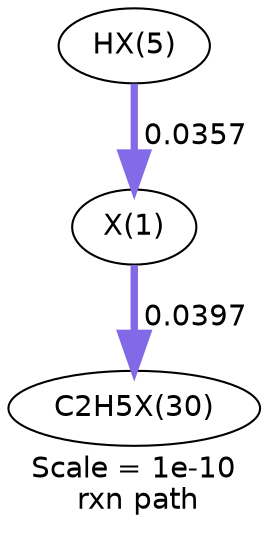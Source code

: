 digraph reaction_paths {
center=1;
s48 -> s47[fontname="Helvetica", style="setlinewidth(3.48)", arrowsize=1.74, color="0.7, 0.536, 0.9"
, label=" 0.0357"];
s47 -> s52[fontname="Helvetica", style="setlinewidth(3.56)", arrowsize=1.78, color="0.7, 0.54, 0.9"
, label=" 0.0397"];
s47 [ fontname="Helvetica", label="X(1)"];
s48 [ fontname="Helvetica", label="HX(5)"];
s52 [ fontname="Helvetica", label="C2H5X(30)"];
 label = "Scale = 1e-10\l rxn path";
 fontname = "Helvetica";
}
